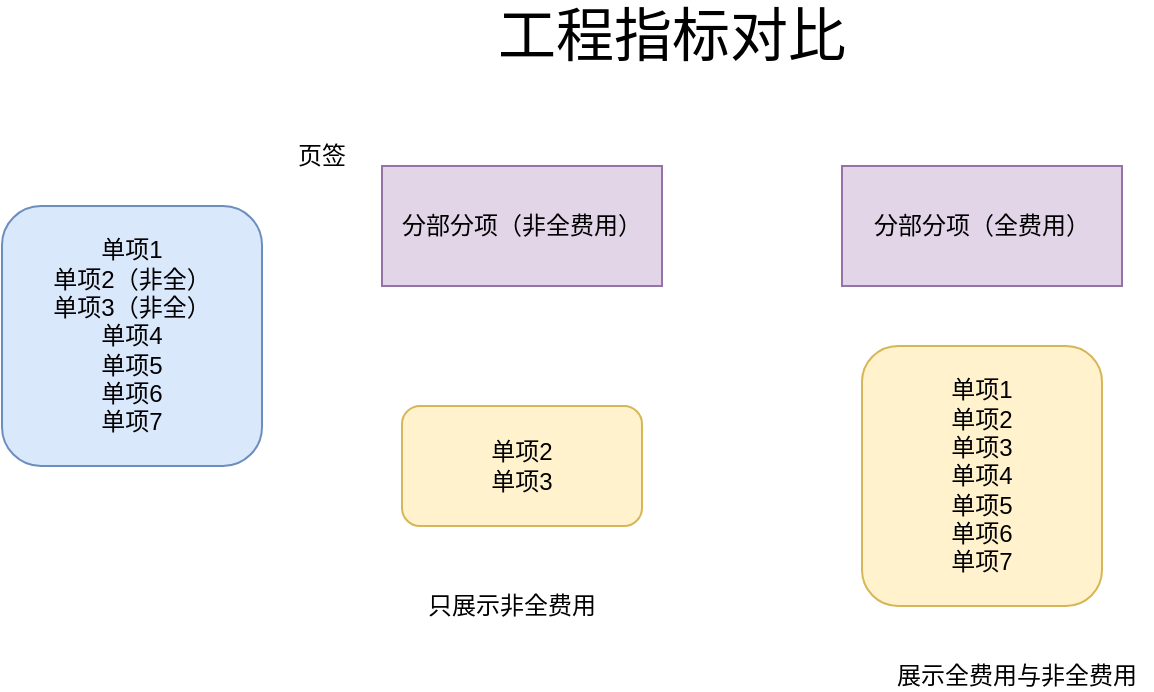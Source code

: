 <mxfile version="21.7.2" type="github">
  <diagram name="第 1 页" id="YKOS1fqJZ7-1_1bdhY2_">
    <mxGraphModel dx="1140" dy="764" grid="1" gridSize="10" guides="1" tooltips="1" connect="1" arrows="1" fold="1" page="1" pageScale="1" pageWidth="1169" pageHeight="827" math="0" shadow="0">
      <root>
        <mxCell id="0" />
        <mxCell id="1" parent="0" />
        <mxCell id="rFYBBZAon6ef2atkhW62-1" value="单项1&lt;br&gt;单项2（非全）&lt;br&gt;单项3（非全）&lt;br&gt;单项4&lt;br&gt;单项5&lt;br&gt;单项6&lt;br&gt;单项7" style="rounded=1;whiteSpace=wrap;html=1;fillColor=#dae8fc;strokeColor=#6c8ebf;" vertex="1" parent="1">
          <mxGeometry x="90" y="130" width="130" height="130" as="geometry" />
        </mxCell>
        <mxCell id="rFYBBZAon6ef2atkhW62-2" value="&lt;font style=&quot;font-size: 29px;&quot;&gt;工程指标对比&lt;/font&gt;" style="text;html=1;strokeColor=none;fillColor=none;align=center;verticalAlign=middle;whiteSpace=wrap;rounded=0;" vertex="1" parent="1">
          <mxGeometry x="330" y="30" width="190" height="30" as="geometry" />
        </mxCell>
        <mxCell id="rFYBBZAon6ef2atkhW62-3" value="分部分项（非全费用）" style="rounded=0;whiteSpace=wrap;html=1;fillColor=#e1d5e7;strokeColor=#9673a6;" vertex="1" parent="1">
          <mxGeometry x="280" y="110" width="140" height="60" as="geometry" />
        </mxCell>
        <mxCell id="rFYBBZAon6ef2atkhW62-4" value="分部分项（全费用）" style="rounded=0;whiteSpace=wrap;html=1;fillColor=#e1d5e7;strokeColor=#9673a6;" vertex="1" parent="1">
          <mxGeometry x="510" y="110" width="140" height="60" as="geometry" />
        </mxCell>
        <mxCell id="rFYBBZAon6ef2atkhW62-5" value="单项2&lt;br&gt;单项3" style="rounded=1;whiteSpace=wrap;html=1;fillColor=#fff2cc;strokeColor=#d6b656;" vertex="1" parent="1">
          <mxGeometry x="290" y="230" width="120" height="60" as="geometry" />
        </mxCell>
        <mxCell id="rFYBBZAon6ef2atkhW62-6" value="单项1&lt;br style=&quot;border-color: var(--border-color);&quot;&gt;单项2&lt;br style=&quot;border-color: var(--border-color);&quot;&gt;单项3&lt;br style=&quot;border-color: var(--border-color);&quot;&gt;单项4&lt;br style=&quot;border-color: var(--border-color);&quot;&gt;单项5&lt;br style=&quot;border-color: var(--border-color);&quot;&gt;单项6&lt;br style=&quot;border-color: var(--border-color);&quot;&gt;单项7" style="rounded=1;whiteSpace=wrap;html=1;fillColor=#fff2cc;strokeColor=#d6b656;" vertex="1" parent="1">
          <mxGeometry x="520" y="200" width="120" height="130" as="geometry" />
        </mxCell>
        <mxCell id="rFYBBZAon6ef2atkhW62-8" value="只展示非全费用" style="text;html=1;strokeColor=none;fillColor=none;align=center;verticalAlign=middle;whiteSpace=wrap;rounded=0;" vertex="1" parent="1">
          <mxGeometry x="290" y="320" width="110" height="20" as="geometry" />
        </mxCell>
        <mxCell id="rFYBBZAon6ef2atkhW62-9" value="展示全费用与非全费用" style="text;html=1;strokeColor=none;fillColor=none;align=center;verticalAlign=middle;whiteSpace=wrap;rounded=0;" vertex="1" parent="1">
          <mxGeometry x="530" y="360" width="135" height="10" as="geometry" />
        </mxCell>
        <mxCell id="rFYBBZAon6ef2atkhW62-10" value="页签" style="text;html=1;strokeColor=none;fillColor=none;align=center;verticalAlign=middle;whiteSpace=wrap;rounded=0;" vertex="1" parent="1">
          <mxGeometry x="220" y="90" width="60" height="30" as="geometry" />
        </mxCell>
      </root>
    </mxGraphModel>
  </diagram>
</mxfile>
